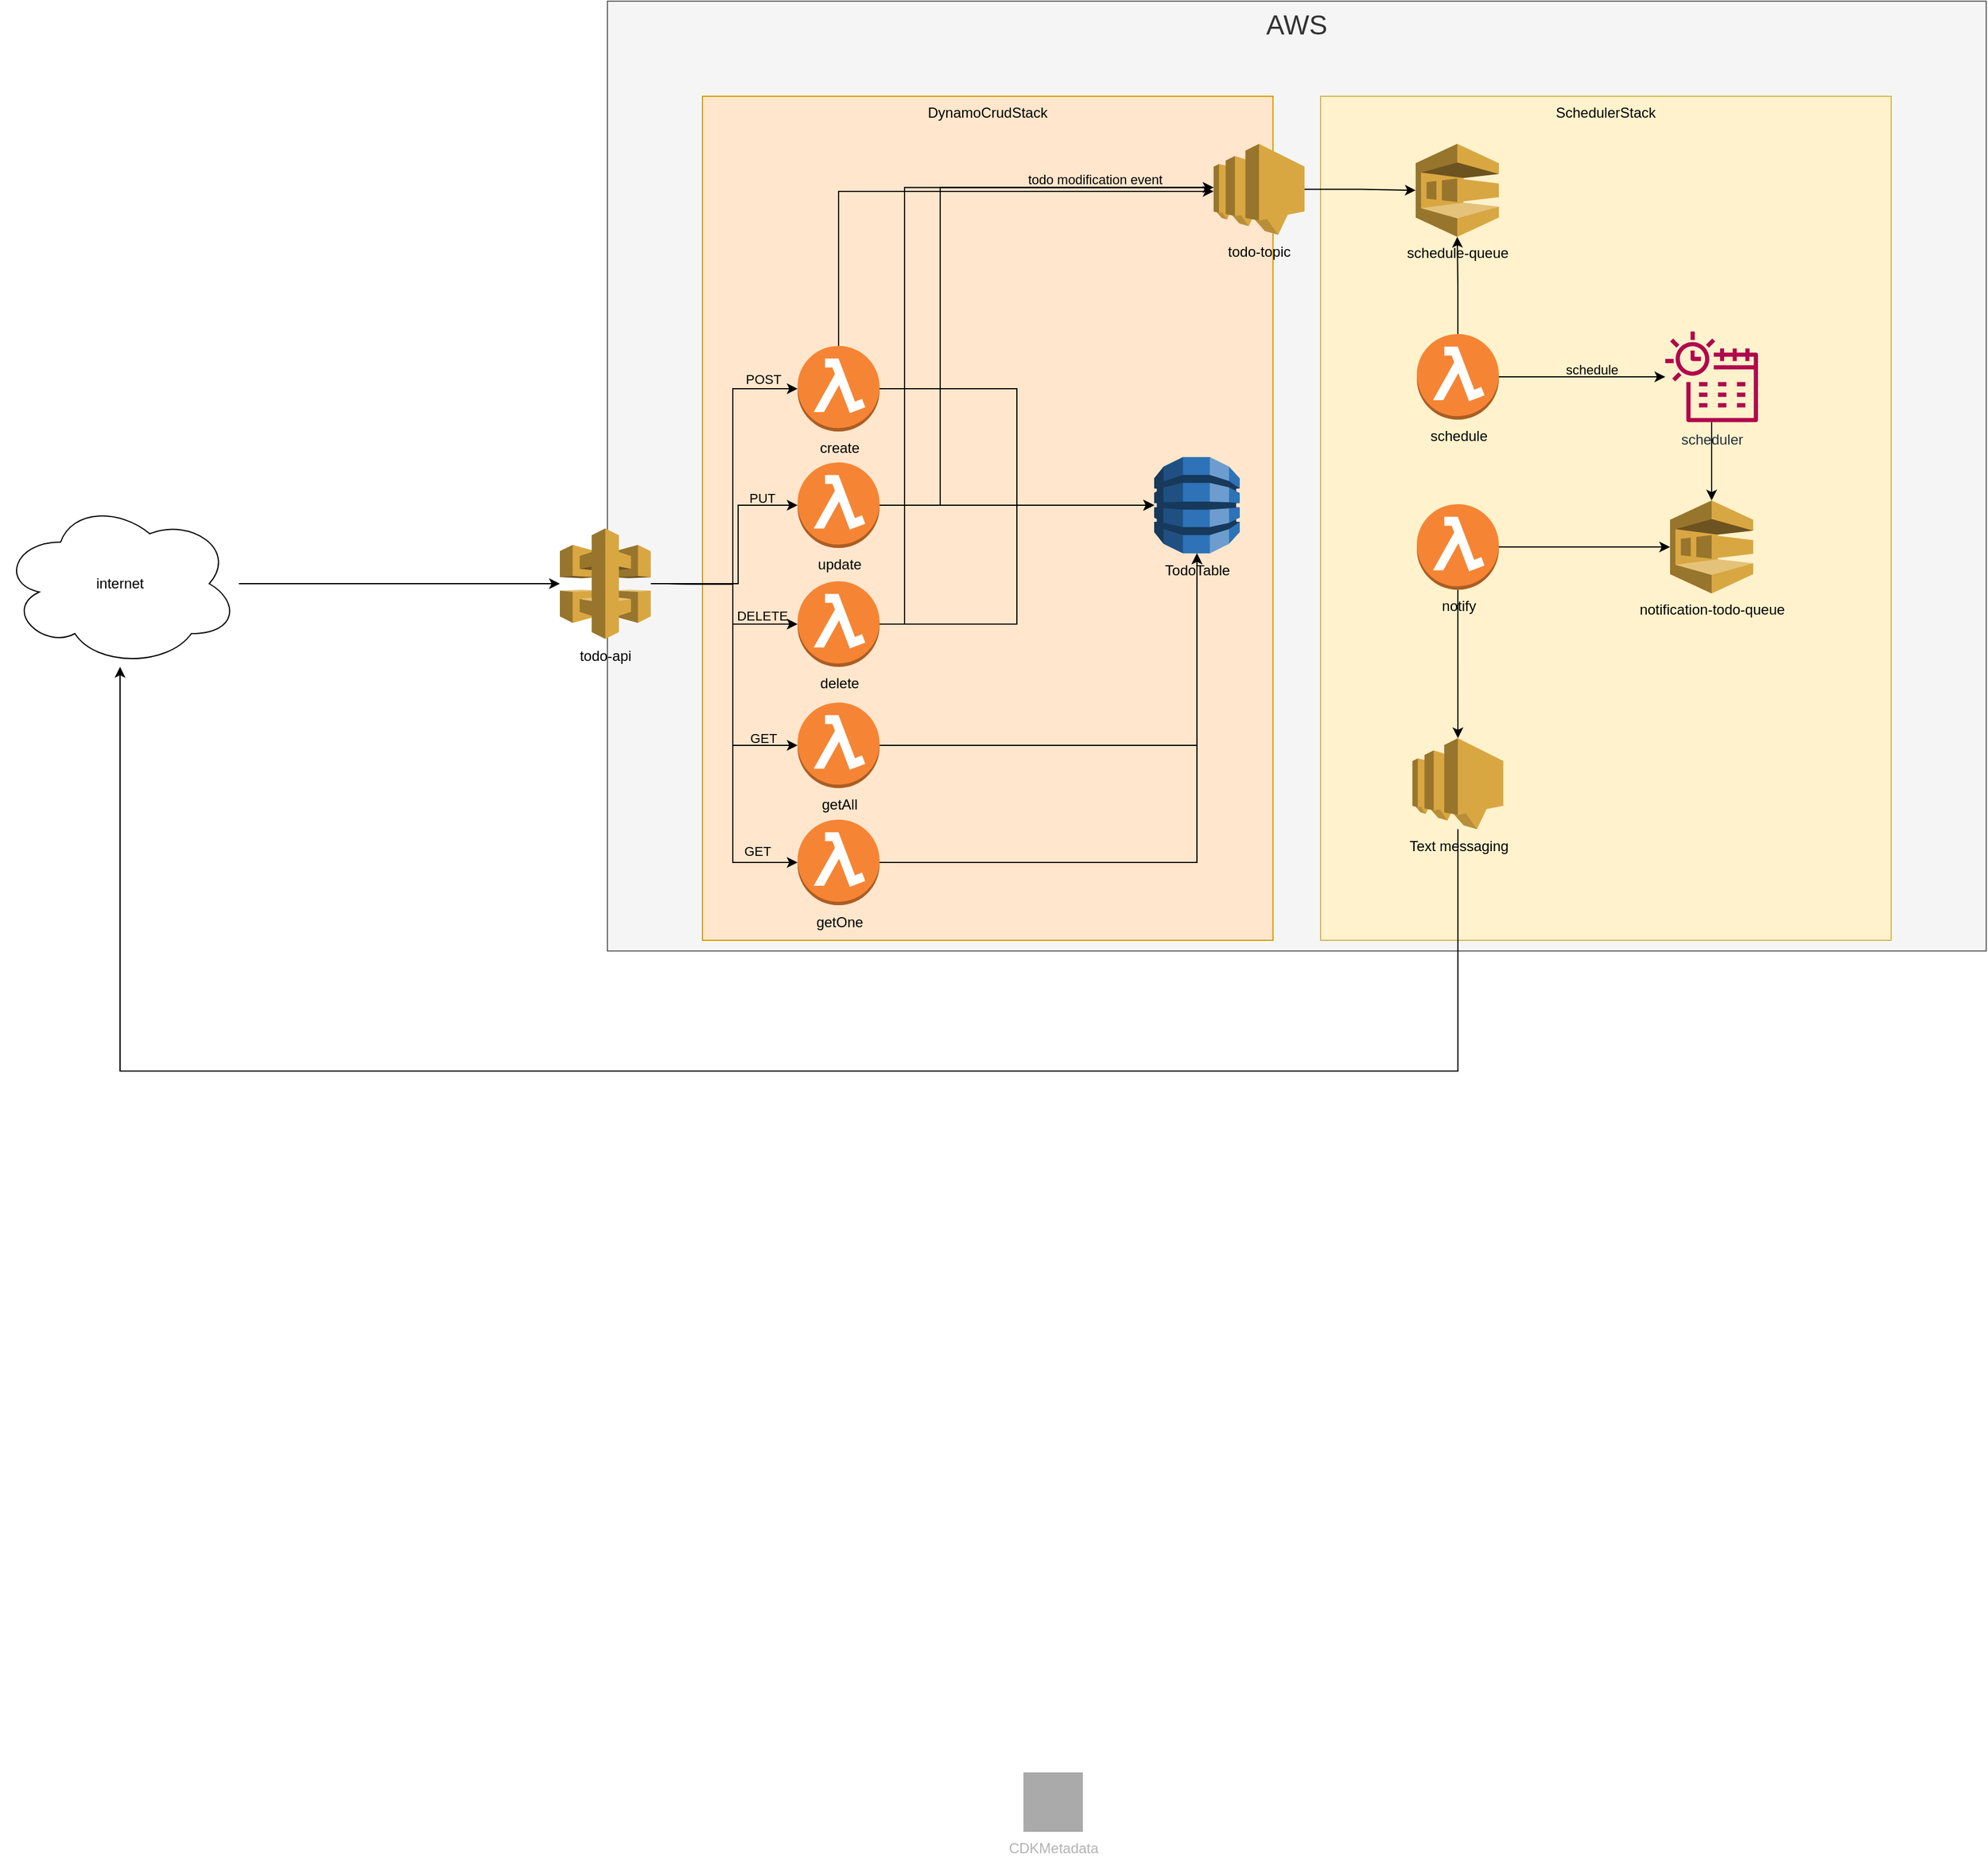 <mxfile version="21.6.6" type="device">
  <diagram id="diagramid" name="Diagram">
    <mxGraphModel dx="3728" dy="2356" grid="1" gridSize="10" guides="1" tooltips="1" connect="1" arrows="1" fold="1" page="1" pageScale="1" pageWidth="827" pageHeight="1169" math="0" shadow="0">
      <root>
        <mxCell id="0" />
        <mxCell id="1" parent="0" />
        <mxCell id="INNXQHFQUo4XxOfPd-Zj-49" value="AWS" style="rounded=0;whiteSpace=wrap;html=1;verticalAlign=top;fontSize=23;fontStyle=0;fillColor=#f5f5f5;strokeColor=#666666;fontColor=#333333;" vertex="1" parent="1">
          <mxGeometry x="-350" y="-140" width="1160" height="799" as="geometry" />
        </mxCell>
        <mxCell id="INNXQHFQUo4XxOfPd-Zj-99" value="SchedulerStack" style="rounded=0;whiteSpace=wrap;html=1;verticalAlign=top;fillColor=#fff2cc;strokeColor=#d6b656;" vertex="1" parent="1">
          <mxGeometry x="250" y="-60" width="480" height="710" as="geometry" />
        </mxCell>
        <mxCell id="INNXQHFQUo4XxOfPd-Zj-78" value="DynamoCrudStack" style="rounded=0;whiteSpace=wrap;html=1;verticalAlign=top;fillColor=#ffe6cc;strokeColor=#d79b00;" vertex="1" parent="1">
          <mxGeometry x="-270" y="-60" width="480" height="710" as="geometry" />
        </mxCell>
        <mxCell id="48" value="CDKMetadata" style="outlineConnect=0;fontColor=#B3B3B3;gradientColor=#aaaaaa;gradientDirection=north;fillColor=#aaaaaa;strokeColor=#ffffff;dashed=0;verticalLabelPosition=bottom;verticalAlign=top;align=center;html=1;fontSize=12;fontStyle=0;aspect=fixed;shape=mxgraph.aws4.resourceIcon;resIcon=mxgraph.aws4.cdk;" parent="1" vertex="1">
          <mxGeometry y="1350" width="50" height="50" as="geometry" />
        </mxCell>
        <mxCell id="INNXQHFQUo4XxOfPd-Zj-53" style="edgeStyle=orthogonalEdgeStyle;rounded=0;orthogonalLoop=1;jettySize=auto;html=1;entryX=0;entryY=0.5;entryDx=0;entryDy=0;entryPerimeter=0;" edge="1" parent="1" target="INNXQHFQUo4XxOfPd-Zj-52">
          <mxGeometry relative="1" as="geometry">
            <mxPoint x="-300" y="350" as="sourcePoint" />
          </mxGeometry>
        </mxCell>
        <mxCell id="INNXQHFQUo4XxOfPd-Zj-54" value="POST" style="edgeLabel;html=1;align=center;verticalAlign=middle;resizable=0;points=[];labelBackgroundColor=none;" vertex="1" connectable="0" parent="INNXQHFQUo4XxOfPd-Zj-53">
          <mxGeometry x="0.27" y="-1" relative="1" as="geometry">
            <mxPoint x="24" y="-54" as="offset" />
          </mxGeometry>
        </mxCell>
        <mxCell id="INNXQHFQUo4XxOfPd-Zj-59" style="edgeStyle=orthogonalEdgeStyle;rounded=0;orthogonalLoop=1;jettySize=auto;html=1;" edge="1" parent="1" target="INNXQHFQUo4XxOfPd-Zj-58">
          <mxGeometry relative="1" as="geometry">
            <mxPoint x="-300" y="350" as="sourcePoint" />
          </mxGeometry>
        </mxCell>
        <mxCell id="INNXQHFQUo4XxOfPd-Zj-60" value="DELETE" style="edgeLabel;html=1;align=center;verticalAlign=middle;resizable=0;points=[];labelBackgroundColor=none;" vertex="1" connectable="0" parent="INNXQHFQUo4XxOfPd-Zj-59">
          <mxGeometry x="0.417" y="2" relative="1" as="geometry">
            <mxPoint x="12" y="-5" as="offset" />
          </mxGeometry>
        </mxCell>
        <mxCell id="INNXQHFQUo4XxOfPd-Zj-62" style="edgeStyle=orthogonalEdgeStyle;rounded=0;orthogonalLoop=1;jettySize=auto;html=1;entryX=0;entryY=0.5;entryDx=0;entryDy=0;entryPerimeter=0;" edge="1" parent="1" target="INNXQHFQUo4XxOfPd-Zj-61">
          <mxGeometry relative="1" as="geometry">
            <mxPoint x="-300" y="350" as="sourcePoint" />
          </mxGeometry>
        </mxCell>
        <mxCell id="INNXQHFQUo4XxOfPd-Zj-63" value="GET" style="edgeLabel;html=1;align=center;verticalAlign=middle;resizable=0;points=[];labelBackgroundColor=none;" vertex="1" connectable="0" parent="INNXQHFQUo4XxOfPd-Zj-62">
          <mxGeometry x="0.285" y="2" relative="1" as="geometry">
            <mxPoint x="23" y="27" as="offset" />
          </mxGeometry>
        </mxCell>
        <mxCell id="INNXQHFQUo4XxOfPd-Zj-65" style="edgeStyle=orthogonalEdgeStyle;rounded=0;orthogonalLoop=1;jettySize=auto;html=1;entryX=0;entryY=0.5;entryDx=0;entryDy=0;entryPerimeter=0;" edge="1" parent="1" target="INNXQHFQUo4XxOfPd-Zj-64">
          <mxGeometry relative="1" as="geometry">
            <mxPoint x="-300" y="350" as="sourcePoint" />
          </mxGeometry>
        </mxCell>
        <mxCell id="INNXQHFQUo4XxOfPd-Zj-66" value="GET" style="edgeLabel;html=1;align=center;verticalAlign=middle;resizable=0;points=[];labelBackgroundColor=none;" vertex="1" connectable="0" parent="INNXQHFQUo4XxOfPd-Zj-65">
          <mxGeometry x="0.797" y="1" relative="1" as="geometry">
            <mxPoint x="1" y="-9" as="offset" />
          </mxGeometry>
        </mxCell>
        <mxCell id="INNXQHFQUo4XxOfPd-Zj-51" style="edgeStyle=orthogonalEdgeStyle;rounded=0;orthogonalLoop=1;jettySize=auto;html=1;" edge="1" parent="1" source="INNXQHFQUo4XxOfPd-Zj-50" target="INNXQHFQUo4XxOfPd-Zj-68">
          <mxGeometry relative="1" as="geometry">
            <mxPoint x="-420" y="350" as="targetPoint" />
          </mxGeometry>
        </mxCell>
        <mxCell id="INNXQHFQUo4XxOfPd-Zj-50" value="internet" style="ellipse;shape=cloud;whiteSpace=wrap;html=1;" vertex="1" parent="1">
          <mxGeometry x="-860" y="280" width="200" height="140" as="geometry" />
        </mxCell>
        <mxCell id="INNXQHFQUo4XxOfPd-Zj-69" style="edgeStyle=orthogonalEdgeStyle;rounded=0;orthogonalLoop=1;jettySize=auto;html=1;entryX=0;entryY=0.5;entryDx=0;entryDy=0;entryPerimeter=0;" edge="1" parent="1" source="INNXQHFQUo4XxOfPd-Zj-52" target="INNXQHFQUo4XxOfPd-Zj-67">
          <mxGeometry relative="1" as="geometry" />
        </mxCell>
        <mxCell id="INNXQHFQUo4XxOfPd-Zj-79" style="edgeStyle=orthogonalEdgeStyle;rounded=0;orthogonalLoop=1;jettySize=auto;html=1;" edge="1" parent="1" source="INNXQHFQUo4XxOfPd-Zj-52" target="INNXQHFQUo4XxOfPd-Zj-77">
          <mxGeometry relative="1" as="geometry">
            <Array as="points">
              <mxPoint x="-155" y="20" />
            </Array>
          </mxGeometry>
        </mxCell>
        <mxCell id="INNXQHFQUo4XxOfPd-Zj-52" value="create" style="outlineConnect=0;dashed=0;verticalLabelPosition=bottom;verticalAlign=top;align=center;html=1;shape=mxgraph.aws3.lambda_function;fillColor=#F58534;gradientColor=none;" vertex="1" parent="1">
          <mxGeometry x="-190" y="150" width="69" height="72" as="geometry" />
        </mxCell>
        <mxCell id="INNXQHFQUo4XxOfPd-Zj-72" style="edgeStyle=orthogonalEdgeStyle;rounded=0;orthogonalLoop=1;jettySize=auto;html=1;" edge="1" parent="1" source="INNXQHFQUo4XxOfPd-Zj-55" target="INNXQHFQUo4XxOfPd-Zj-67">
          <mxGeometry relative="1" as="geometry" />
        </mxCell>
        <mxCell id="INNXQHFQUo4XxOfPd-Zj-80" style="edgeStyle=orthogonalEdgeStyle;rounded=0;orthogonalLoop=1;jettySize=auto;html=1;entryX=0;entryY=0.48;entryDx=0;entryDy=0;entryPerimeter=0;" edge="1" parent="1" source="INNXQHFQUo4XxOfPd-Zj-55" target="INNXQHFQUo4XxOfPd-Zj-77">
          <mxGeometry relative="1" as="geometry">
            <Array as="points">
              <mxPoint x="-70" y="284" />
              <mxPoint x="-70" y="17" />
            </Array>
          </mxGeometry>
        </mxCell>
        <mxCell id="INNXQHFQUo4XxOfPd-Zj-55" value="update" style="outlineConnect=0;dashed=0;verticalLabelPosition=bottom;verticalAlign=top;align=center;html=1;shape=mxgraph.aws3.lambda_function;fillColor=#F58534;gradientColor=none;" vertex="1" parent="1">
          <mxGeometry x="-190" y="248" width="69" height="72" as="geometry" />
        </mxCell>
        <mxCell id="INNXQHFQUo4XxOfPd-Zj-73" style="edgeStyle=orthogonalEdgeStyle;rounded=0;orthogonalLoop=1;jettySize=auto;html=1;entryX=0;entryY=0.5;entryDx=0;entryDy=0;entryPerimeter=0;" edge="1" parent="1" source="INNXQHFQUo4XxOfPd-Zj-58" target="INNXQHFQUo4XxOfPd-Zj-67">
          <mxGeometry relative="1" as="geometry" />
        </mxCell>
        <mxCell id="INNXQHFQUo4XxOfPd-Zj-81" style="edgeStyle=orthogonalEdgeStyle;rounded=0;orthogonalLoop=1;jettySize=auto;html=1;entryX=0;entryY=0.48;entryDx=0;entryDy=0;entryPerimeter=0;" edge="1" parent="1" source="INNXQHFQUo4XxOfPd-Zj-58" target="INNXQHFQUo4XxOfPd-Zj-77">
          <mxGeometry relative="1" as="geometry">
            <Array as="points">
              <mxPoint x="-100" y="384" />
              <mxPoint x="-100" y="17" />
            </Array>
          </mxGeometry>
        </mxCell>
        <mxCell id="INNXQHFQUo4XxOfPd-Zj-82" value="todo modification event" style="edgeLabel;html=1;align=center;verticalAlign=middle;resizable=0;points=[];labelBackgroundColor=none;" vertex="1" connectable="0" parent="INNXQHFQUo4XxOfPd-Zj-81">
          <mxGeometry x="0.692" y="-2" relative="1" as="geometry">
            <mxPoint y="-9" as="offset" />
          </mxGeometry>
        </mxCell>
        <mxCell id="INNXQHFQUo4XxOfPd-Zj-58" value="delete" style="outlineConnect=0;dashed=0;verticalLabelPosition=bottom;verticalAlign=top;align=center;html=1;shape=mxgraph.aws3.lambda_function;fillColor=#F58534;gradientColor=none;" vertex="1" parent="1">
          <mxGeometry x="-190" y="348" width="69" height="72" as="geometry" />
        </mxCell>
        <mxCell id="INNXQHFQUo4XxOfPd-Zj-75" style="edgeStyle=orthogonalEdgeStyle;rounded=0;orthogonalLoop=1;jettySize=auto;html=1;" edge="1" parent="1" source="INNXQHFQUo4XxOfPd-Zj-61" target="INNXQHFQUo4XxOfPd-Zj-67">
          <mxGeometry relative="1" as="geometry" />
        </mxCell>
        <mxCell id="INNXQHFQUo4XxOfPd-Zj-61" value="getAll" style="outlineConnect=0;dashed=0;verticalLabelPosition=bottom;verticalAlign=top;align=center;html=1;shape=mxgraph.aws3.lambda_function;fillColor=#F58534;gradientColor=none;" vertex="1" parent="1">
          <mxGeometry x="-190" y="450" width="69" height="72" as="geometry" />
        </mxCell>
        <mxCell id="INNXQHFQUo4XxOfPd-Zj-76" style="edgeStyle=orthogonalEdgeStyle;rounded=0;orthogonalLoop=1;jettySize=auto;html=1;entryX=0.5;entryY=1;entryDx=0;entryDy=0;entryPerimeter=0;" edge="1" parent="1" source="INNXQHFQUo4XxOfPd-Zj-64" target="INNXQHFQUo4XxOfPd-Zj-67">
          <mxGeometry relative="1" as="geometry" />
        </mxCell>
        <mxCell id="INNXQHFQUo4XxOfPd-Zj-64" value="getOne" style="outlineConnect=0;dashed=0;verticalLabelPosition=bottom;verticalAlign=top;align=center;html=1;shape=mxgraph.aws3.lambda_function;fillColor=#F58534;gradientColor=none;" vertex="1" parent="1">
          <mxGeometry x="-190" y="548.5" width="69" height="72" as="geometry" />
        </mxCell>
        <mxCell id="INNXQHFQUo4XxOfPd-Zj-67" value="TodoTable" style="outlineConnect=0;dashed=0;verticalLabelPosition=bottom;verticalAlign=top;align=center;html=1;shape=mxgraph.aws3.dynamo_db;fillColor=#2E73B8;gradientColor=none;" vertex="1" parent="1">
          <mxGeometry x="110" y="243.5" width="72" height="81" as="geometry" />
        </mxCell>
        <mxCell id="INNXQHFQUo4XxOfPd-Zj-70" style="edgeStyle=orthogonalEdgeStyle;rounded=0;orthogonalLoop=1;jettySize=auto;html=1;entryX=0;entryY=0.5;entryDx=0;entryDy=0;entryPerimeter=0;" edge="1" parent="1">
          <mxGeometry relative="1" as="geometry">
            <mxPoint x="-313.5" y="350" as="sourcePoint" />
            <mxPoint x="-190" y="284" as="targetPoint" />
            <Array as="points">
              <mxPoint x="-240" y="350" />
              <mxPoint x="-240" y="284" />
            </Array>
          </mxGeometry>
        </mxCell>
        <mxCell id="INNXQHFQUo4XxOfPd-Zj-71" value="PUT" style="edgeLabel;html=1;align=center;verticalAlign=middle;resizable=0;points=[];labelBackgroundColor=none;" vertex="1" connectable="0" parent="INNXQHFQUo4XxOfPd-Zj-70">
          <mxGeometry x="0.673" y="-1" relative="1" as="geometry">
            <mxPoint x="1" y="-7" as="offset" />
          </mxGeometry>
        </mxCell>
        <mxCell id="INNXQHFQUo4XxOfPd-Zj-68" value="todo-api" style="outlineConnect=0;dashed=0;verticalLabelPosition=bottom;verticalAlign=top;align=center;html=1;shape=mxgraph.aws3.api_gateway;fillColor=#D9A741;gradientColor=none;" vertex="1" parent="1">
          <mxGeometry x="-390" y="303.5" width="76.5" height="93" as="geometry" />
        </mxCell>
        <mxCell id="INNXQHFQUo4XxOfPd-Zj-85" style="edgeStyle=orthogonalEdgeStyle;rounded=0;orthogonalLoop=1;jettySize=auto;html=1;entryX=0;entryY=0.5;entryDx=0;entryDy=0;entryPerimeter=0;" edge="1" parent="1" source="INNXQHFQUo4XxOfPd-Zj-77" target="INNXQHFQUo4XxOfPd-Zj-84">
          <mxGeometry relative="1" as="geometry" />
        </mxCell>
        <mxCell id="INNXQHFQUo4XxOfPd-Zj-77" value="todo-topic" style="outlineConnect=0;dashed=0;verticalLabelPosition=bottom;verticalAlign=top;align=center;html=1;shape=mxgraph.aws3.sns;fillColor=#D9A741;gradientColor=none;" vertex="1" parent="1">
          <mxGeometry x="160" y="-20" width="76.5" height="76.5" as="geometry" />
        </mxCell>
        <mxCell id="INNXQHFQUo4XxOfPd-Zj-87" style="edgeStyle=orthogonalEdgeStyle;rounded=0;orthogonalLoop=1;jettySize=auto;html=1;entryX=0.5;entryY=1;entryDx=0;entryDy=0;entryPerimeter=0;" edge="1" parent="1" source="INNXQHFQUo4XxOfPd-Zj-83" target="INNXQHFQUo4XxOfPd-Zj-84">
          <mxGeometry relative="1" as="geometry" />
        </mxCell>
        <mxCell id="INNXQHFQUo4XxOfPd-Zj-89" style="edgeStyle=orthogonalEdgeStyle;rounded=0;orthogonalLoop=1;jettySize=auto;html=1;" edge="1" parent="1" source="INNXQHFQUo4XxOfPd-Zj-83" target="INNXQHFQUo4XxOfPd-Zj-88">
          <mxGeometry relative="1" as="geometry" />
        </mxCell>
        <mxCell id="INNXQHFQUo4XxOfPd-Zj-90" value="schedule" style="edgeLabel;html=1;align=center;verticalAlign=middle;resizable=0;points=[];labelBackgroundColor=none;" vertex="1" connectable="0" parent="INNXQHFQUo4XxOfPd-Zj-89">
          <mxGeometry x="0.114" y="-1" relative="1" as="geometry">
            <mxPoint y="-7" as="offset" />
          </mxGeometry>
        </mxCell>
        <mxCell id="INNXQHFQUo4XxOfPd-Zj-83" value="schedule" style="outlineConnect=0;dashed=0;verticalLabelPosition=bottom;verticalAlign=top;align=center;html=1;shape=mxgraph.aws3.lambda_function;fillColor=#F58534;gradientColor=none;" vertex="1" parent="1">
          <mxGeometry x="331" y="140" width="69" height="72" as="geometry" />
        </mxCell>
        <mxCell id="INNXQHFQUo4XxOfPd-Zj-84" value="schedule-queue" style="outlineConnect=0;dashed=0;verticalLabelPosition=bottom;verticalAlign=top;align=center;html=1;shape=mxgraph.aws3.sqs;fillColor=#D9A741;gradientColor=none;" vertex="1" parent="1">
          <mxGeometry x="330" y="-20" width="70" height="78.25" as="geometry" />
        </mxCell>
        <mxCell id="INNXQHFQUo4XxOfPd-Zj-92" style="edgeStyle=orthogonalEdgeStyle;rounded=0;orthogonalLoop=1;jettySize=auto;html=1;" edge="1" parent="1" source="INNXQHFQUo4XxOfPd-Zj-88" target="INNXQHFQUo4XxOfPd-Zj-91">
          <mxGeometry relative="1" as="geometry" />
        </mxCell>
        <mxCell id="INNXQHFQUo4XxOfPd-Zj-88" value="scheduler" style="sketch=0;outlineConnect=0;fontColor=#232F3E;gradientColor=none;fillColor=#B0084D;strokeColor=none;dashed=0;verticalLabelPosition=bottom;verticalAlign=top;align=center;html=1;fontSize=12;fontStyle=0;aspect=fixed;pointerEvents=1;shape=mxgraph.aws4.eventbridge_scheduler;" vertex="1" parent="1">
          <mxGeometry x="540" y="137" width="78" height="78" as="geometry" />
        </mxCell>
        <mxCell id="INNXQHFQUo4XxOfPd-Zj-91" value="notification-todo-queue" style="outlineConnect=0;dashed=0;verticalLabelPosition=bottom;verticalAlign=top;align=center;html=1;shape=mxgraph.aws3.sqs;fillColor=#D9A741;gradientColor=none;" vertex="1" parent="1">
          <mxGeometry x="544" y="280" width="70" height="78.25" as="geometry" />
        </mxCell>
        <mxCell id="INNXQHFQUo4XxOfPd-Zj-94" style="edgeStyle=orthogonalEdgeStyle;rounded=0;orthogonalLoop=1;jettySize=auto;html=1;entryX=0;entryY=0.5;entryDx=0;entryDy=0;entryPerimeter=0;" edge="1" parent="1" source="INNXQHFQUo4XxOfPd-Zj-93" target="INNXQHFQUo4XxOfPd-Zj-91">
          <mxGeometry relative="1" as="geometry" />
        </mxCell>
        <mxCell id="INNXQHFQUo4XxOfPd-Zj-96" style="edgeStyle=orthogonalEdgeStyle;rounded=0;orthogonalLoop=1;jettySize=auto;html=1;" edge="1" parent="1" source="INNXQHFQUo4XxOfPd-Zj-93" target="INNXQHFQUo4XxOfPd-Zj-95">
          <mxGeometry relative="1" as="geometry" />
        </mxCell>
        <mxCell id="INNXQHFQUo4XxOfPd-Zj-93" value="notify" style="outlineConnect=0;dashed=0;verticalLabelPosition=bottom;verticalAlign=top;align=center;html=1;shape=mxgraph.aws3.lambda_function;fillColor=#F58534;gradientColor=none;" vertex="1" parent="1">
          <mxGeometry x="331" y="283.13" width="69" height="72" as="geometry" />
        </mxCell>
        <mxCell id="INNXQHFQUo4XxOfPd-Zj-98" style="edgeStyle=orthogonalEdgeStyle;rounded=0;orthogonalLoop=1;jettySize=auto;html=1;" edge="1" parent="1" source="INNXQHFQUo4XxOfPd-Zj-95" target="INNXQHFQUo4XxOfPd-Zj-50">
          <mxGeometry relative="1" as="geometry">
            <Array as="points">
              <mxPoint x="366" y="760" />
              <mxPoint x="-760" y="760" />
            </Array>
          </mxGeometry>
        </mxCell>
        <mxCell id="INNXQHFQUo4XxOfPd-Zj-95" value="Text messaging" style="outlineConnect=0;dashed=0;verticalLabelPosition=bottom;verticalAlign=top;align=center;html=1;shape=mxgraph.aws3.sns;fillColor=#D9A741;gradientColor=none;" vertex="1" parent="1">
          <mxGeometry x="327.25" y="480" width="76.5" height="76.5" as="geometry" />
        </mxCell>
      </root>
    </mxGraphModel>
  </diagram>
</mxfile>
